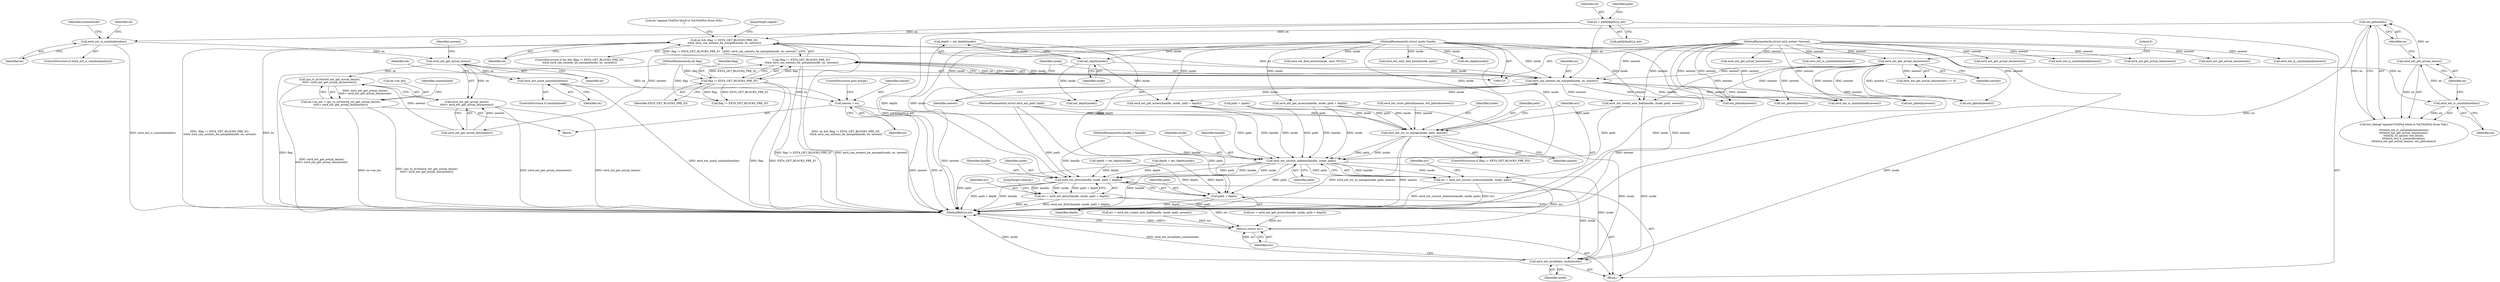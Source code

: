 digraph "0_linux_744692dc059845b2a3022119871846e74d4f6e11_1@pointer" {
"1000209" [label="(Call,ext4_ext_get_actual_len(ex))"];
"1000198" [label="(Call,ext4_ext_is_uninitialized(ex))"];
"1000183" [label="(Call,ext_pblock(ex))"];
"1000181" [label="(Call,ext4_ext_get_actual_len(ex))"];
"1000179" [label="(Call,ext4_ext_is_uninitialized(ex))"];
"1000158" [label="(Call,ex && (flag != EXT4_GET_BLOCKS_PRE_IO)\n \t\t&& ext4_can_extents_be_merged(inode, ex, newext))"];
"1000164" [label="(Call,ext4_can_extents_be_merged(inode, ex, newext))"];
"1000140" [label="(Call,ext_depth(inode))"];
"1000112" [label="(MethodParameterIn,struct inode *inode)"];
"1000142" [label="(Call,ex = path[depth].p_ext)"];
"1000135" [label="(Call,ext4_ext_get_actual_len(newext))"];
"1000114" [label="(MethodParameterIn,struct ext4_extent *newext)"];
"1000160" [label="(Call,(flag != EXT4_GET_BLOCKS_PRE_IO)\n \t\t&& ext4_can_extents_be_merged(inode, ex, newext))"];
"1000161" [label="(Call,flag != EXT4_GET_BLOCKS_PRE_IO)"];
"1000115" [label="(MethodParameterIn,int flag)"];
"1000207" [label="(Call,cpu_to_le16(ext4_ext_get_actual_len(ex)\n\t\t\t\t\t+ ext4_ext_get_actual_len(newext)))"];
"1000203" [label="(Call,ex->ee_len = cpu_to_le16(ext4_ext_get_actual_len(ex)\n\t\t\t\t\t+ ext4_ext_get_actual_len(newext)))"];
"1000208" [label="(Call,ext4_ext_get_actual_len(ex)\n\t\t\t\t\t+ ext4_ext_get_actual_len(newext))"];
"1000215" [label="(Call,ext4_ext_mark_uninitialized(ex))"];
"1000224" [label="(Call,nearex = ex)"];
"1000577" [label="(Call,ext4_ext_try_to_merge(inode, path, nearex))"];
"1000583" [label="(Call,ext4_ext_correct_indexes(handle, inode, path))"];
"1000581" [label="(Call,err = ext4_ext_correct_indexes(handle, inode, path))"];
"1000608" [label="(Return,return err;)"];
"1000592" [label="(Call,ext4_ext_dirty(handle, inode, path + depth))"];
"1000590" [label="(Call,err = ext4_ext_dirty(handle, inode, path + depth))"];
"1000606" [label="(Call,ext4_ext_invalidate_cache(inode))"];
"1000595" [label="(Call,path + depth)"];
"1000166" [label="(Identifier,ex)"];
"1000590" [label="(Call,err = ext4_ext_dirty(handle, inode, path + depth))"];
"1000203" [label="(Call,ex->ee_len = cpu_to_le16(ext4_ext_get_actual_len(ex)\n\t\t\t\t\t+ ext4_ext_get_actual_len(newext)))"];
"1000162" [label="(Identifier,flag)"];
"1000168" [label="(Block,)"];
"1000218" [label="(Identifier,eh)"];
"1000563" [label="(Call,ext_pblock(newext))"];
"1000214" [label="(Identifier,uninitialized)"];
"1000112" [label="(MethodParameterIn,struct inode *inode)"];
"1000450" [label="(Call,ext_pblock(newext))"];
"1000591" [label="(Identifier,err)"];
"1000113" [label="(MethodParameterIn,struct ext4_ext_path *path)"];
"1000577" [label="(Call,ext4_ext_try_to_merge(inode, path, nearex))"];
"1000608" [label="(Return,return err;)"];
"1000115" [label="(MethodParameterIn,int flag)"];
"1000598" [label="(JumpTarget,cleanup:)"];
"1000135" [label="(Call,ext4_ext_get_actual_len(newext))"];
"1000169" [label="(Call,ext_debug(\"append [%d]%d block to %d:[%d]%d (from %llu)\n\",\n \t\t\t\text4_ext_is_uninitialized(newext),\n\t\t\t\text4_ext_get_actual_len(newext),\n\t\t\t\tle32_to_cpu(ex->ee_block),\n\t\t\t\text4_ext_is_uninitialized(ex),\n\t\t\t\text4_ext_get_actual_len(ex), ext_pblock(ex)))"];
"1000170" [label="(Literal,\"append [%d]%d block to %d:[%d]%d (from %llu)\n\")"];
"1000326" [label="(Call,path = npath)"];
"1000209" [label="(Call,ext4_ext_get_actual_len(ex))"];
"1000165" [label="(Identifier,inode)"];
"1000588" [label="(Identifier,err)"];
"1000561" [label="(Call,ext4_ext_store_pblock(nearex, ext_pblock(newext)))"];
"1000167" [label="(Identifier,newext)"];
"1000180" [label="(Identifier,ex)"];
"1000164" [label="(Call,ext4_can_extents_be_merged(inode, ex, newext))"];
"1000141" [label="(Identifier,inode)"];
"1000134" [label="(Call,ext4_ext_get_actual_len(newext) == 0)"];
"1000593" [label="(Identifier,handle)"];
"1000226" [label="(Identifier,ex)"];
"1000284" [label="(Call,ext4_ext_find_extent(inode, next, NULL))"];
"1000197" [label="(ControlStructure,if (ext4_ext_is_uninitialized(ex)))"];
"1000187" [label="(Call,ext4_ext_get_access(handle, inode, path + depth))"];
"1000212" [label="(Identifier,newext)"];
"1000161" [label="(Call,flag != EXT4_GET_BLOCKS_PRE_IO)"];
"1000208" [label="(Call,ext4_ext_get_actual_len(ex)\n\t\t\t\t\t+ ext4_ext_get_actual_len(newext))"];
"1000111" [label="(MethodParameterIn,handle_t *handle)"];
"1000140" [label="(Call,ext_depth(inode))"];
"1000394" [label="(Call,ext4_ext_get_actual_len(newext))"];
"1000578" [label="(Identifier,inode)"];
"1000171" [label="(Call,ext4_ext_is_uninitialized(newext))"];
"1000518" [label="(Call,ext4_ext_get_actual_len(newext))"];
"1000158" [label="(Call,ex && (flag != EXT4_GET_BLOCKS_PRE_IO)\n \t\t&& ext4_can_extents_be_merged(inode, ex, newext))"];
"1000207" [label="(Call,cpu_to_le16(ext4_ext_get_actual_len(ex)\n\t\t\t\t\t+ ext4_ext_get_actual_len(newext)))"];
"1000182" [label="(Identifier,ex)"];
"1000183" [label="(Call,ext_pblock(ex))"];
"1000184" [label="(Identifier,ex)"];
"1000114" [label="(MethodParameterIn,struct ext4_extent *newext)"];
"1000585" [label="(Identifier,inode)"];
"1000257" [label="(Call,ext4_ext_next_leaf_block(inode, path))"];
"1000205" [label="(Identifier,ex)"];
"1000452" [label="(Call,ext4_ext_is_uninitialized(newext))"];
"1000143" [label="(Identifier,ex)"];
"1000136" [label="(Identifier,newext)"];
"1000224" [label="(Call,nearex = ex)"];
"1000610" [label="(MethodReturn,int)"];
"1000352" [label="(Call,ext_depth(inode))"];
"1000583" [label="(Call,ext4_ext_correct_indexes(handle, inode, path))"];
"1000157" [label="(ControlStructure,if (ex && (flag != EXT4_GET_BLOCKS_PRE_IO)\n \t\t&& ext4_can_extents_be_merged(inode, ex, newext)))"];
"1000116" [label="(Block,)"];
"1000584" [label="(Identifier,handle)"];
"1000340" [label="(Call,err = ext4_ext_create_new_leaf(handle, inode, path, newext))"];
"1000390" [label="(Call,ext_pblock(newext))"];
"1000606" [label="(Call,ext4_ext_invalidate_cache(inode))"];
"1000454" [label="(Call,ext4_ext_get_actual_len(newext))"];
"1000597" [label="(Identifier,depth)"];
"1000210" [label="(Identifier,ex)"];
"1000142" [label="(Call,ex = path[depth].p_ext)"];
"1000514" [label="(Call,ext_pblock(newext))"];
"1000581" [label="(Call,err = ext4_ext_correct_indexes(handle, inode, path))"];
"1000137" [label="(Literal,0)"];
"1000181" [label="(Call,ext4_ext_get_actual_len(ex))"];
"1000574" [label="(Call,flag != EXT4_GET_BLOCKS_PRE_IO)"];
"1000369" [label="(Call,err = ext4_ext_get_access(handle, inode, path + depth))"];
"1000607" [label="(Identifier,inode)"];
"1000153" [label="(Identifier,path)"];
"1000228" [label="(JumpTarget,repeat:)"];
"1000179" [label="(Call,ext4_ext_is_uninitialized(ex))"];
"1000342" [label="(Call,ext4_ext_create_new_leaf(handle, inode, path, newext))"];
"1000227" [label="(ControlStructure,goto merge;)"];
"1000201" [label="(Identifier,uninitialized)"];
"1000160" [label="(Call,(flag != EXT4_GET_BLOCKS_PRE_IO)\n \t\t&& ext4_can_extents_be_merged(inode, ex, newext))"];
"1000199" [label="(Identifier,ex)"];
"1000204" [label="(Call,ex->ee_len)"];
"1000231" [label="(Call,ext_depth(inode))"];
"1000582" [label="(Identifier,err)"];
"1000215" [label="(Call,ext4_ext_mark_uninitialized(ex))"];
"1000225" [label="(Identifier,nearex)"];
"1000596" [label="(Identifier,path)"];
"1000573" [label="(ControlStructure,if (flag != EXT4_GET_BLOCKS_PRE_IO))"];
"1000595" [label="(Call,path + depth)"];
"1000586" [label="(Identifier,path)"];
"1000516" [label="(Call,ext4_ext_is_uninitialized(newext))"];
"1000211" [label="(Call,ext4_ext_get_actual_len(newext))"];
"1000592" [label="(Call,ext4_ext_dirty(handle, inode, path + depth))"];
"1000609" [label="(Identifier,err)"];
"1000144" [label="(Call,path[depth].p_ext)"];
"1000163" [label="(Identifier,EXT4_GET_BLOCKS_PRE_IO)"];
"1000173" [label="(Call,ext4_ext_get_actual_len(newext))"];
"1000213" [label="(ControlStructure,if (uninitialized))"];
"1000229" [label="(Call,depth = ext_depth(inode))"];
"1000371" [label="(Call,ext4_ext_get_access(handle, inode, path + depth))"];
"1000579" [label="(Identifier,path)"];
"1000594" [label="(Identifier,inode)"];
"1000216" [label="(Identifier,ex)"];
"1000159" [label="(Identifier,ex)"];
"1000350" [label="(Call,depth = ext_depth(inode))"];
"1000392" [label="(Call,ext4_ext_is_uninitialized(newext))"];
"1000198" [label="(Call,ext4_ext_is_uninitialized(ex))"];
"1000138" [label="(Call,depth = ext_depth(inode))"];
"1000580" [label="(Identifier,nearex)"];
"1000209" -> "1000208"  [label="AST: "];
"1000209" -> "1000210"  [label="CFG: "];
"1000210" -> "1000209"  [label="AST: "];
"1000212" -> "1000209"  [label="CFG: "];
"1000209" -> "1000207"  [label="DDG: ex"];
"1000209" -> "1000208"  [label="DDG: ex"];
"1000198" -> "1000209"  [label="DDG: ex"];
"1000209" -> "1000215"  [label="DDG: ex"];
"1000209" -> "1000224"  [label="DDG: ex"];
"1000198" -> "1000197"  [label="AST: "];
"1000198" -> "1000199"  [label="CFG: "];
"1000199" -> "1000198"  [label="AST: "];
"1000201" -> "1000198"  [label="CFG: "];
"1000205" -> "1000198"  [label="CFG: "];
"1000198" -> "1000610"  [label="DDG: ext4_ext_is_uninitialized(ex)"];
"1000183" -> "1000198"  [label="DDG: ex"];
"1000183" -> "1000169"  [label="AST: "];
"1000183" -> "1000184"  [label="CFG: "];
"1000184" -> "1000183"  [label="AST: "];
"1000169" -> "1000183"  [label="CFG: "];
"1000183" -> "1000610"  [label="DDG: ex"];
"1000183" -> "1000169"  [label="DDG: ex"];
"1000181" -> "1000183"  [label="DDG: ex"];
"1000181" -> "1000169"  [label="AST: "];
"1000181" -> "1000182"  [label="CFG: "];
"1000182" -> "1000181"  [label="AST: "];
"1000184" -> "1000181"  [label="CFG: "];
"1000181" -> "1000169"  [label="DDG: ex"];
"1000179" -> "1000181"  [label="DDG: ex"];
"1000179" -> "1000169"  [label="AST: "];
"1000179" -> "1000180"  [label="CFG: "];
"1000180" -> "1000179"  [label="AST: "];
"1000182" -> "1000179"  [label="CFG: "];
"1000179" -> "1000169"  [label="DDG: ex"];
"1000158" -> "1000179"  [label="DDG: ex"];
"1000158" -> "1000157"  [label="AST: "];
"1000158" -> "1000159"  [label="CFG: "];
"1000158" -> "1000160"  [label="CFG: "];
"1000159" -> "1000158"  [label="AST: "];
"1000160" -> "1000158"  [label="AST: "];
"1000170" -> "1000158"  [label="CFG: "];
"1000228" -> "1000158"  [label="CFG: "];
"1000158" -> "1000610"  [label="DDG: ex"];
"1000158" -> "1000610"  [label="DDG: (flag != EXT4_GET_BLOCKS_PRE_IO)\n \t\t&& ext4_can_extents_be_merged(inode, ex, newext)"];
"1000158" -> "1000610"  [label="DDG: ex && (flag != EXT4_GET_BLOCKS_PRE_IO)\n \t\t&& ext4_can_extents_be_merged(inode, ex, newext)"];
"1000164" -> "1000158"  [label="DDG: ex"];
"1000142" -> "1000158"  [label="DDG: ex"];
"1000160" -> "1000158"  [label="DDG: flag != EXT4_GET_BLOCKS_PRE_IO"];
"1000160" -> "1000158"  [label="DDG: ext4_can_extents_be_merged(inode, ex, newext)"];
"1000164" -> "1000160"  [label="AST: "];
"1000164" -> "1000167"  [label="CFG: "];
"1000165" -> "1000164"  [label="AST: "];
"1000166" -> "1000164"  [label="AST: "];
"1000167" -> "1000164"  [label="AST: "];
"1000160" -> "1000164"  [label="CFG: "];
"1000164" -> "1000610"  [label="DDG: newext"];
"1000164" -> "1000160"  [label="DDG: inode"];
"1000164" -> "1000160"  [label="DDG: ex"];
"1000164" -> "1000160"  [label="DDG: newext"];
"1000140" -> "1000164"  [label="DDG: inode"];
"1000112" -> "1000164"  [label="DDG: inode"];
"1000142" -> "1000164"  [label="DDG: ex"];
"1000135" -> "1000164"  [label="DDG: newext"];
"1000114" -> "1000164"  [label="DDG: newext"];
"1000164" -> "1000171"  [label="DDG: newext"];
"1000164" -> "1000187"  [label="DDG: inode"];
"1000164" -> "1000231"  [label="DDG: inode"];
"1000164" -> "1000342"  [label="DDG: newext"];
"1000164" -> "1000390"  [label="DDG: newext"];
"1000164" -> "1000450"  [label="DDG: newext"];
"1000164" -> "1000514"  [label="DDG: newext"];
"1000164" -> "1000563"  [label="DDG: newext"];
"1000140" -> "1000138"  [label="AST: "];
"1000140" -> "1000141"  [label="CFG: "];
"1000141" -> "1000140"  [label="AST: "];
"1000138" -> "1000140"  [label="CFG: "];
"1000140" -> "1000138"  [label="DDG: inode"];
"1000112" -> "1000140"  [label="DDG: inode"];
"1000140" -> "1000187"  [label="DDG: inode"];
"1000140" -> "1000231"  [label="DDG: inode"];
"1000112" -> "1000110"  [label="AST: "];
"1000112" -> "1000610"  [label="DDG: inode"];
"1000112" -> "1000187"  [label="DDG: inode"];
"1000112" -> "1000231"  [label="DDG: inode"];
"1000112" -> "1000257"  [label="DDG: inode"];
"1000112" -> "1000284"  [label="DDG: inode"];
"1000112" -> "1000342"  [label="DDG: inode"];
"1000112" -> "1000352"  [label="DDG: inode"];
"1000112" -> "1000371"  [label="DDG: inode"];
"1000112" -> "1000577"  [label="DDG: inode"];
"1000112" -> "1000583"  [label="DDG: inode"];
"1000112" -> "1000592"  [label="DDG: inode"];
"1000112" -> "1000606"  [label="DDG: inode"];
"1000142" -> "1000116"  [label="AST: "];
"1000142" -> "1000144"  [label="CFG: "];
"1000143" -> "1000142"  [label="AST: "];
"1000144" -> "1000142"  [label="AST: "];
"1000153" -> "1000142"  [label="CFG: "];
"1000142" -> "1000610"  [label="DDG: path[depth].p_ext"];
"1000135" -> "1000134"  [label="AST: "];
"1000135" -> "1000136"  [label="CFG: "];
"1000136" -> "1000135"  [label="AST: "];
"1000137" -> "1000135"  [label="CFG: "];
"1000135" -> "1000610"  [label="DDG: newext"];
"1000135" -> "1000134"  [label="DDG: newext"];
"1000114" -> "1000135"  [label="DDG: newext"];
"1000135" -> "1000171"  [label="DDG: newext"];
"1000135" -> "1000342"  [label="DDG: newext"];
"1000135" -> "1000390"  [label="DDG: newext"];
"1000135" -> "1000450"  [label="DDG: newext"];
"1000135" -> "1000514"  [label="DDG: newext"];
"1000135" -> "1000563"  [label="DDG: newext"];
"1000114" -> "1000110"  [label="AST: "];
"1000114" -> "1000610"  [label="DDG: newext"];
"1000114" -> "1000171"  [label="DDG: newext"];
"1000114" -> "1000173"  [label="DDG: newext"];
"1000114" -> "1000211"  [label="DDG: newext"];
"1000114" -> "1000342"  [label="DDG: newext"];
"1000114" -> "1000390"  [label="DDG: newext"];
"1000114" -> "1000392"  [label="DDG: newext"];
"1000114" -> "1000394"  [label="DDG: newext"];
"1000114" -> "1000450"  [label="DDG: newext"];
"1000114" -> "1000452"  [label="DDG: newext"];
"1000114" -> "1000454"  [label="DDG: newext"];
"1000114" -> "1000514"  [label="DDG: newext"];
"1000114" -> "1000516"  [label="DDG: newext"];
"1000114" -> "1000518"  [label="DDG: newext"];
"1000114" -> "1000563"  [label="DDG: newext"];
"1000160" -> "1000161"  [label="CFG: "];
"1000161" -> "1000160"  [label="AST: "];
"1000160" -> "1000610"  [label="DDG: ext4_can_extents_be_merged(inode, ex, newext)"];
"1000160" -> "1000610"  [label="DDG: flag != EXT4_GET_BLOCKS_PRE_IO"];
"1000161" -> "1000160"  [label="DDG: flag"];
"1000161" -> "1000160"  [label="DDG: EXT4_GET_BLOCKS_PRE_IO"];
"1000161" -> "1000163"  [label="CFG: "];
"1000162" -> "1000161"  [label="AST: "];
"1000163" -> "1000161"  [label="AST: "];
"1000165" -> "1000161"  [label="CFG: "];
"1000161" -> "1000610"  [label="DDG: EXT4_GET_BLOCKS_PRE_IO"];
"1000161" -> "1000610"  [label="DDG: flag"];
"1000115" -> "1000161"  [label="DDG: flag"];
"1000161" -> "1000574"  [label="DDG: flag"];
"1000161" -> "1000574"  [label="DDG: EXT4_GET_BLOCKS_PRE_IO"];
"1000115" -> "1000110"  [label="AST: "];
"1000115" -> "1000610"  [label="DDG: flag"];
"1000115" -> "1000574"  [label="DDG: flag"];
"1000207" -> "1000203"  [label="AST: "];
"1000207" -> "1000208"  [label="CFG: "];
"1000208" -> "1000207"  [label="AST: "];
"1000203" -> "1000207"  [label="CFG: "];
"1000207" -> "1000610"  [label="DDG: ext4_ext_get_actual_len(ex)\n\t\t\t\t\t+ ext4_ext_get_actual_len(newext)"];
"1000207" -> "1000203"  [label="DDG: ext4_ext_get_actual_len(ex)\n\t\t\t\t\t+ ext4_ext_get_actual_len(newext)"];
"1000211" -> "1000207"  [label="DDG: newext"];
"1000203" -> "1000168"  [label="AST: "];
"1000204" -> "1000203"  [label="AST: "];
"1000214" -> "1000203"  [label="CFG: "];
"1000203" -> "1000610"  [label="DDG: cpu_to_le16(ext4_ext_get_actual_len(ex)\n\t\t\t\t\t+ ext4_ext_get_actual_len(newext))"];
"1000203" -> "1000610"  [label="DDG: ex->ee_len"];
"1000208" -> "1000211"  [label="CFG: "];
"1000211" -> "1000208"  [label="AST: "];
"1000208" -> "1000610"  [label="DDG: ext4_ext_get_actual_len(ex)"];
"1000208" -> "1000610"  [label="DDG: ext4_ext_get_actual_len(newext)"];
"1000211" -> "1000208"  [label="DDG: newext"];
"1000215" -> "1000213"  [label="AST: "];
"1000215" -> "1000216"  [label="CFG: "];
"1000216" -> "1000215"  [label="AST: "];
"1000218" -> "1000215"  [label="CFG: "];
"1000215" -> "1000610"  [label="DDG: ext4_ext_mark_uninitialized(ex)"];
"1000215" -> "1000224"  [label="DDG: ex"];
"1000224" -> "1000168"  [label="AST: "];
"1000224" -> "1000226"  [label="CFG: "];
"1000225" -> "1000224"  [label="AST: "];
"1000226" -> "1000224"  [label="AST: "];
"1000227" -> "1000224"  [label="CFG: "];
"1000224" -> "1000610"  [label="DDG: nearex"];
"1000224" -> "1000610"  [label="DDG: ex"];
"1000224" -> "1000577"  [label="DDG: nearex"];
"1000577" -> "1000573"  [label="AST: "];
"1000577" -> "1000580"  [label="CFG: "];
"1000578" -> "1000577"  [label="AST: "];
"1000579" -> "1000577"  [label="AST: "];
"1000580" -> "1000577"  [label="AST: "];
"1000582" -> "1000577"  [label="CFG: "];
"1000577" -> "1000610"  [label="DDG: nearex"];
"1000577" -> "1000610"  [label="DDG: ext4_ext_try_to_merge(inode, path, nearex)"];
"1000187" -> "1000577"  [label="DDG: inode"];
"1000371" -> "1000577"  [label="DDG: inode"];
"1000113" -> "1000577"  [label="DDG: path"];
"1000326" -> "1000577"  [label="DDG: path"];
"1000342" -> "1000577"  [label="DDG: path"];
"1000561" -> "1000577"  [label="DDG: nearex"];
"1000577" -> "1000583"  [label="DDG: inode"];
"1000577" -> "1000583"  [label="DDG: path"];
"1000583" -> "1000581"  [label="AST: "];
"1000583" -> "1000586"  [label="CFG: "];
"1000584" -> "1000583"  [label="AST: "];
"1000585" -> "1000583"  [label="AST: "];
"1000586" -> "1000583"  [label="AST: "];
"1000581" -> "1000583"  [label="CFG: "];
"1000583" -> "1000610"  [label="DDG: handle"];
"1000583" -> "1000610"  [label="DDG: path"];
"1000583" -> "1000581"  [label="DDG: handle"];
"1000583" -> "1000581"  [label="DDG: inode"];
"1000583" -> "1000581"  [label="DDG: path"];
"1000187" -> "1000583"  [label="DDG: handle"];
"1000187" -> "1000583"  [label="DDG: inode"];
"1000371" -> "1000583"  [label="DDG: handle"];
"1000371" -> "1000583"  [label="DDG: inode"];
"1000111" -> "1000583"  [label="DDG: handle"];
"1000113" -> "1000583"  [label="DDG: path"];
"1000326" -> "1000583"  [label="DDG: path"];
"1000342" -> "1000583"  [label="DDG: path"];
"1000583" -> "1000592"  [label="DDG: handle"];
"1000583" -> "1000592"  [label="DDG: inode"];
"1000583" -> "1000592"  [label="DDG: path"];
"1000583" -> "1000595"  [label="DDG: path"];
"1000583" -> "1000606"  [label="DDG: inode"];
"1000581" -> "1000116"  [label="AST: "];
"1000582" -> "1000581"  [label="AST: "];
"1000588" -> "1000581"  [label="CFG: "];
"1000581" -> "1000610"  [label="DDG: ext4_ext_correct_indexes(handle, inode, path)"];
"1000581" -> "1000610"  [label="DDG: err"];
"1000581" -> "1000608"  [label="DDG: err"];
"1000608" -> "1000116"  [label="AST: "];
"1000608" -> "1000609"  [label="CFG: "];
"1000609" -> "1000608"  [label="AST: "];
"1000610" -> "1000608"  [label="CFG: "];
"1000608" -> "1000610"  [label="DDG: <RET>"];
"1000609" -> "1000608"  [label="DDG: err"];
"1000369" -> "1000608"  [label="DDG: err"];
"1000590" -> "1000608"  [label="DDG: err"];
"1000340" -> "1000608"  [label="DDG: err"];
"1000592" -> "1000590"  [label="AST: "];
"1000592" -> "1000595"  [label="CFG: "];
"1000593" -> "1000592"  [label="AST: "];
"1000594" -> "1000592"  [label="AST: "];
"1000595" -> "1000592"  [label="AST: "];
"1000590" -> "1000592"  [label="CFG: "];
"1000592" -> "1000610"  [label="DDG: path + depth"];
"1000592" -> "1000610"  [label="DDG: handle"];
"1000592" -> "1000590"  [label="DDG: handle"];
"1000592" -> "1000590"  [label="DDG: inode"];
"1000592" -> "1000590"  [label="DDG: path + depth"];
"1000111" -> "1000592"  [label="DDG: handle"];
"1000113" -> "1000592"  [label="DDG: path"];
"1000350" -> "1000592"  [label="DDG: depth"];
"1000229" -> "1000592"  [label="DDG: depth"];
"1000138" -> "1000592"  [label="DDG: depth"];
"1000592" -> "1000606"  [label="DDG: inode"];
"1000590" -> "1000116"  [label="AST: "];
"1000591" -> "1000590"  [label="AST: "];
"1000598" -> "1000590"  [label="CFG: "];
"1000590" -> "1000610"  [label="DDG: ext4_ext_dirty(handle, inode, path + depth)"];
"1000590" -> "1000610"  [label="DDG: err"];
"1000606" -> "1000116"  [label="AST: "];
"1000606" -> "1000607"  [label="CFG: "];
"1000607" -> "1000606"  [label="AST: "];
"1000609" -> "1000606"  [label="CFG: "];
"1000606" -> "1000610"  [label="DDG: inode"];
"1000606" -> "1000610"  [label="DDG: ext4_ext_invalidate_cache(inode)"];
"1000342" -> "1000606"  [label="DDG: inode"];
"1000371" -> "1000606"  [label="DDG: inode"];
"1000595" -> "1000597"  [label="CFG: "];
"1000596" -> "1000595"  [label="AST: "];
"1000597" -> "1000595"  [label="AST: "];
"1000595" -> "1000610"  [label="DDG: depth"];
"1000595" -> "1000610"  [label="DDG: path"];
"1000113" -> "1000595"  [label="DDG: path"];
"1000350" -> "1000595"  [label="DDG: depth"];
"1000229" -> "1000595"  [label="DDG: depth"];
"1000138" -> "1000595"  [label="DDG: depth"];
}
